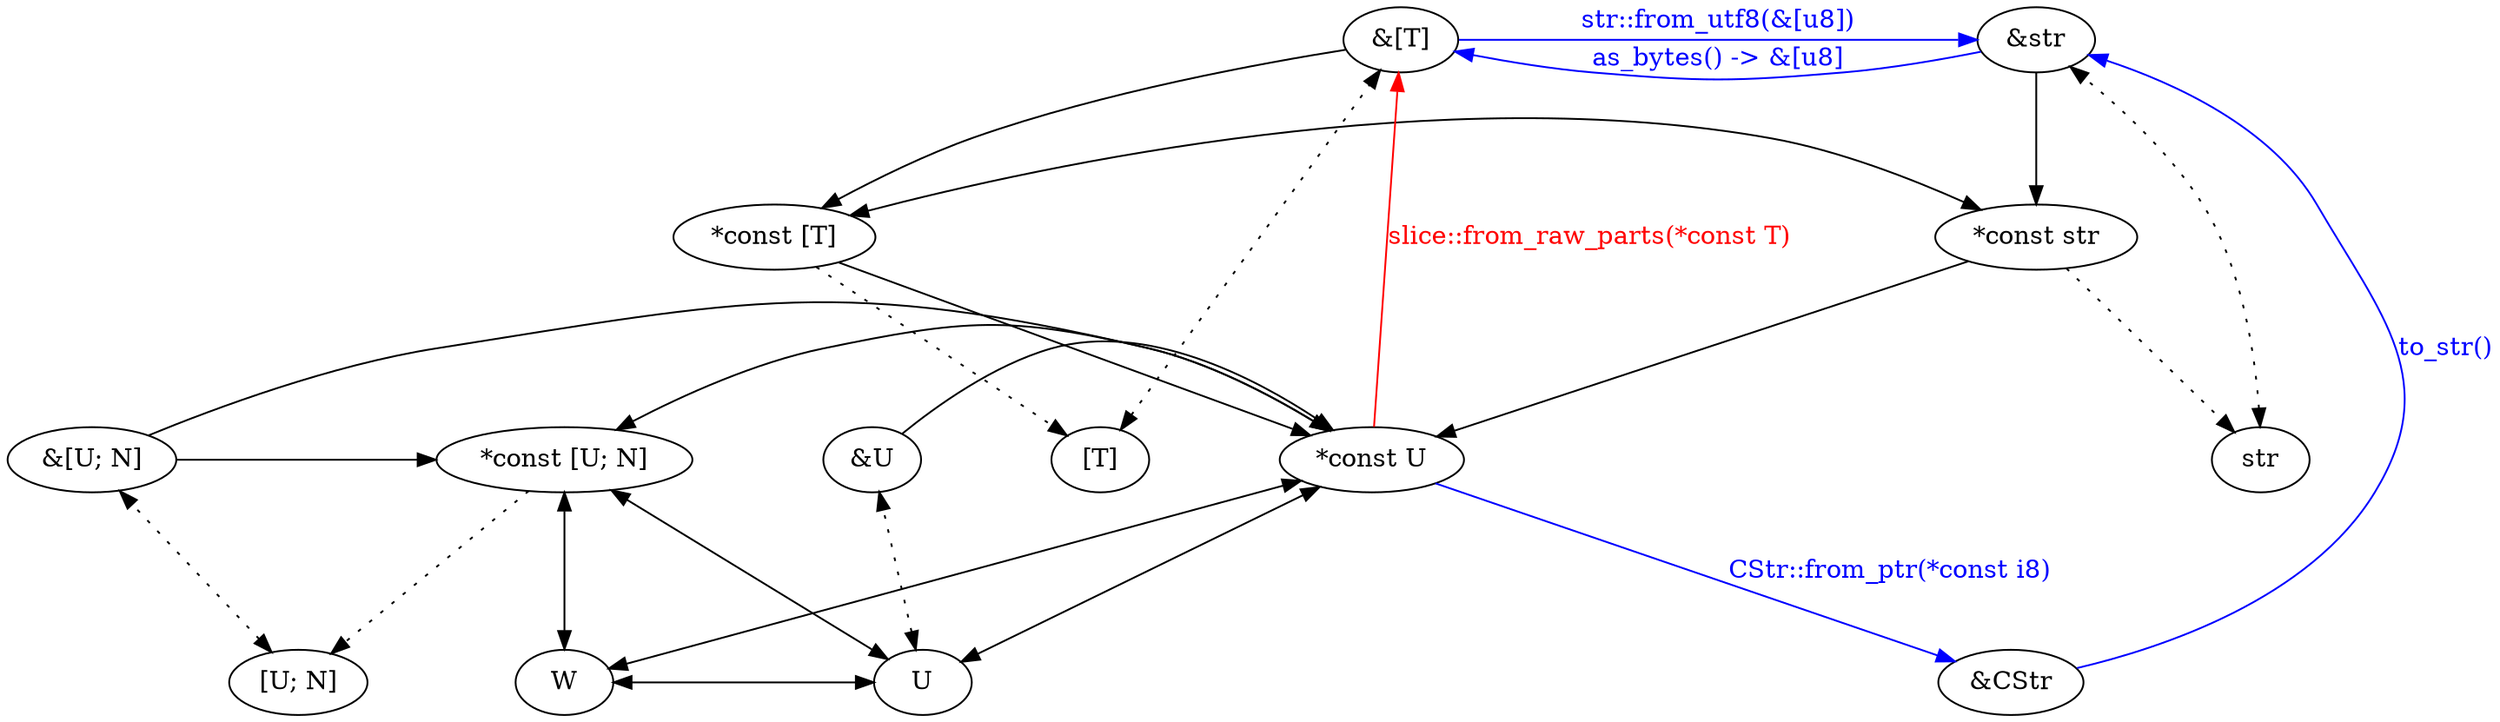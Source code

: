 digraph {
  node [ordering=out];
  {rank=same; "&[T]"; "&str";}
  {rank=same; "*const [T]"; "*const str";}
  {rank=same; "*const U"; "*const [U; N]"; "&[U; N]"; "&U";}
  {rank=same; "[U; N]"; "W"; "U";}
  {rank=same; "[T]"; "str";}
  ranksep=1
  nodesep=1

  "&[T]" -> "*const [T]" -> "*const U"
  "&str" -> "*const str" -> "*const U"
  "*const [T]" -> "*const str" [dir=both]
  "*const U" -> "W" -> "U" -> "*const U" [dir=both]
  "&[U; N]" -> "*const U"
  "&[U; N]" -> "*const [U; N]"
  "*const [U; N]" -> "*const U" [dir=both]
  "*const [U; N]" -> "U" [dir=both]
  "*const [U; N]" -> "W" [dir=both]
  "&U" -> "*const U"

  "U" -> "&U" [style=dotted, dir=both]
  "*const [U; N]" -> "[U; N]" [style=dotted]
  "[U; N]" -> "&[U; N]" [style=dotted, dir=both]
  "*const [T]" -> "[T]" [style=dotted]
  "[T]" -> "&[T]" [style=dotted, dir=both]
  "*const str" -> "str" [style=dotted]
  "str" -> "&str" [style=dotted, dir=both]

  "*const U" -> "&[T]" [label="slice::from_raw_parts(*const T)", fontcolor=red, color=red]
  "*const U" -> "&CStr" [label="CStr::from_ptr(*const i8)", fontcolor=blue, color=blue]
  "&CStr" -> "&str" [label="to_str()", fontcolor=blue, color=blue]
  "&[T]" -> "&str" [label="str::from_utf8(&[u8])", fontcolor=blue, color=blue]
  "&str" -> "&[T]" [label="as_bytes() -> &[u8]", fontcolor=blue, color=blue]
}
